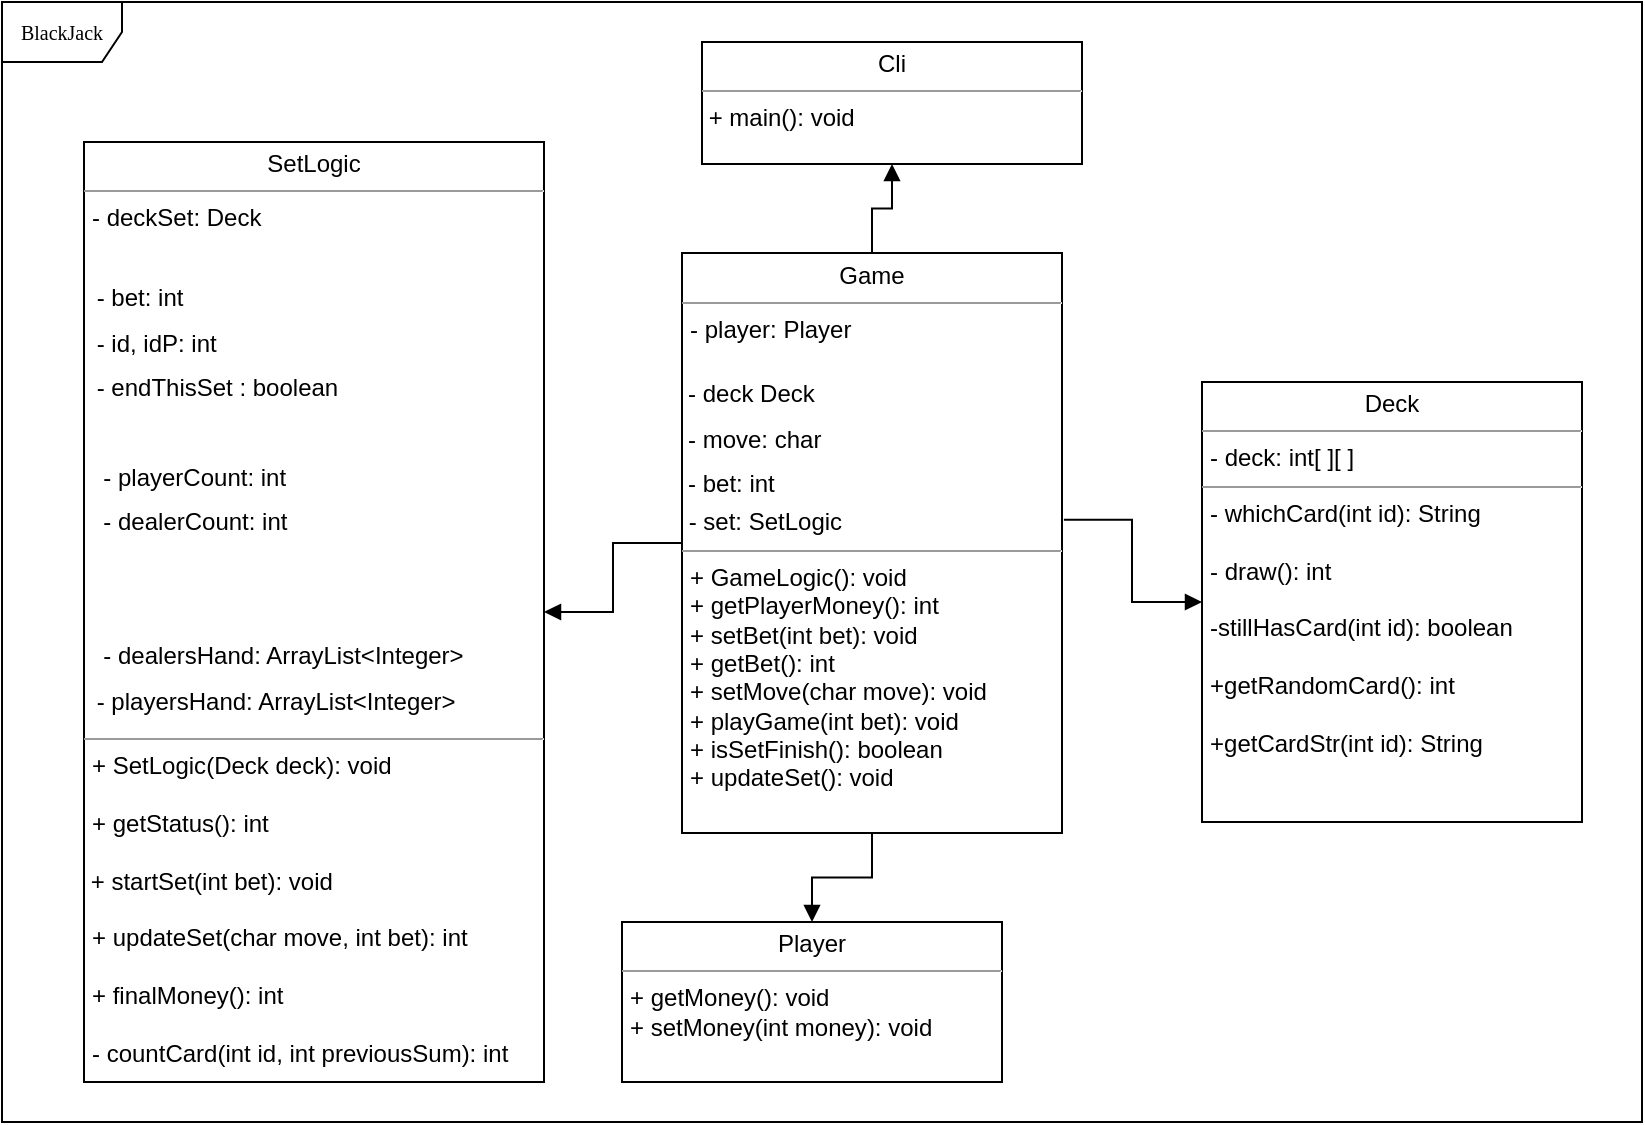 <mxfile version="12.1.3" type="device" pages="1"><diagram name="Page-1" id="c4acf3e9-155e-7222-9cf6-157b1a14988f"><mxGraphModel dx="1039" dy="613" grid="1" gridSize="10" guides="1" tooltips="1" connect="1" arrows="1" fold="1" page="1" pageScale="1" pageWidth="850" pageHeight="1100" background="#ffffff" math="0" shadow="0"><root><mxCell id="0"/><mxCell id="1" parent="0"/><mxCell id="17acba5748e5396b-1" value="BlackJack" style="shape=umlFrame;whiteSpace=wrap;html=1;rounded=0;shadow=0;comic=0;labelBackgroundColor=none;strokeColor=#000000;strokeWidth=1;fillColor=#ffffff;fontFamily=Verdana;fontSize=10;fontColor=#000000;align=center;" parent="1" vertex="1"><mxGeometry x="20" y="20" width="820" height="560" as="geometry"/></mxCell><mxCell id="5d2195bd80daf111-34" style="edgeStyle=orthogonalEdgeStyle;rounded=0;html=1;dashed=1;labelBackgroundColor=none;startFill=0;endArrow=open;endFill=0;endSize=10;fontFamily=Verdana;fontSize=10;" parent="1" source="5d2195bd80daf111-11" edge="1"><mxGeometry relative="1" as="geometry"><Array as="points"><mxPoint x="410" y="1029"/><mxPoint x="410" y="1029"/></Array><mxPoint x="490" y="1029" as="targetPoint"/></mxGeometry></mxCell><mxCell id="5d2195bd80daf111-15" value="&lt;p style=&quot;margin: 0px ; margin-top: 4px ; text-align: center&quot;&gt;Game&lt;br&gt;&lt;/p&gt;&lt;hr size=&quot;1&quot;&gt;&lt;p style=&quot;margin: 0px ; margin-left: 4px&quot;&gt; &lt;span class=&quot;pl-k&quot;&gt;-&lt;/span&gt; &lt;span class=&quot;pl-smi&quot;&gt;p&lt;/span&gt;layer: Player&lt;/p&gt;&lt;p style=&quot;margin: 0px ; margin-left: 4px&quot;&gt;&lt;br&gt;&lt;/p&gt;&lt;table class=&quot;highlight tab-size js-file-line-container&quot;&gt;&lt;tbody&gt;&lt;tr&gt;&lt;td id=&quot;LC6&quot; class=&quot;blob-code blob-code-inner js-file-line&quot;&gt;- &lt;span class=&quot;pl-smi&quot;&gt;&lt;/span&gt; deck Deck&lt;br&gt;&lt;/td&gt;      &lt;/tr&gt;      &lt;tr&gt;        &lt;/tr&gt;&lt;/tbody&gt;&lt;/table&gt;&lt;table class=&quot;highlight tab-size js-file-line-container&quot;&gt;&lt;tbody&gt;&lt;tr&gt;&lt;td id=&quot;LC7&quot; class=&quot;blob-code blob-code-inner js-file-line&quot;&gt;-  move: char&lt;br&gt;&lt;/td&gt;      &lt;/tr&gt;      &lt;tr&gt;        &lt;/tr&gt;&lt;/tbody&gt;&lt;/table&gt;&lt;table class=&quot;highlight tab-size js-file-line-container&quot;&gt;&lt;tbody&gt;&lt;tr&gt;&lt;td id=&quot;LC8&quot; class=&quot;blob-code blob-code-inner js-file-line&quot;&gt;- &lt;span class=&quot;pl-k&quot;&gt;&lt;/span&gt;bet&lt;span class=&quot;pl-k&quot;&gt;: int&lt;/span&gt;&lt;span class=&quot;pl-c1&quot;&gt;&lt;/span&gt;&lt;/td&gt;      &lt;/tr&gt;      &lt;tr&gt;        &lt;/tr&gt;&lt;/tbody&gt;&lt;/table&gt;&amp;nbsp;- set: SetLogic&lt;br&gt;&lt;hr size=&quot;1&quot;&gt;&lt;p style=&quot;margin: 0px ; margin-left: 4px&quot;&gt;+ &lt;span class=&quot;pl-en&quot;&gt;GameLogic&lt;/span&gt;(): void&lt;br&gt;&lt;/p&gt;&lt;p style=&quot;margin: 0px ; margin-left: 4px&quot;&gt;+&lt;span class=&quot;pl-en&quot;&gt; getPlayerMoney(): int&lt;/span&gt;&lt;/p&gt;&lt;p style=&quot;margin: 0px ; margin-left: 4px&quot;&gt;&lt;span class=&quot;pl-en&quot;&gt;+&lt;/span&gt;&lt;span class=&quot;pl-en&quot;&gt;&lt;span class=&quot;pl-k&quot;&gt;&lt;/span&gt; &lt;span class=&quot;pl-en&quot;&gt;setBet&lt;/span&gt;(&lt;span class=&quot;pl-k&quot;&gt;int&lt;/span&gt; &lt;span class=&quot;pl-v&quot;&gt;bet&lt;/span&gt;): void&lt;br&gt;&lt;/span&gt;&lt;/p&gt;&lt;p style=&quot;margin: 0px ; margin-left: 4px&quot;&gt;&lt;span class=&quot;pl-en&quot;&gt;+&lt;/span&gt;&lt;span class=&quot;pl-en&quot;&gt;&lt;span class=&quot;pl-k&quot;&gt;&lt;/span&gt; g&lt;span class=&quot;pl-en&quot;&gt;etBet&lt;/span&gt;(&lt;span class=&quot;pl-v&quot;&gt;&lt;/span&gt;): int&lt;br&gt;&lt;/span&gt;&lt;/p&gt;&lt;p style=&quot;margin: 0px ; margin-left: 4px&quot;&gt;&lt;span class=&quot;pl-en&quot;&gt;+&lt;/span&gt; &lt;span class=&quot;pl-en&quot;&gt;&lt;span class=&quot;pl-en&quot;&gt;setMove&lt;/span&gt;(&lt;span class=&quot;pl-k&quot;&gt;char&lt;/span&gt; &lt;span class=&quot;pl-v&quot;&gt;move&lt;/span&gt;): void&lt;br&gt;&lt;/span&gt;&lt;/p&gt;&lt;p style=&quot;margin: 0px ; margin-left: 4px&quot;&gt;+ &lt;span class=&quot;pl-en&quot;&gt;playGame&lt;/span&gt;(&lt;span class=&quot;pl-k&quot;&gt;int&lt;/span&gt; &lt;span class=&quot;pl-v&quot;&gt;bet&lt;/span&gt;): void&lt;br&gt;&lt;/p&gt;&lt;p style=&quot;margin: 0px ; margin-left: 4px&quot;&gt;+ &lt;span class=&quot;pl-en&quot;&gt;isSetFinish&lt;/span&gt;(): boolean&lt;/p&gt;&lt;p style=&quot;margin: 0px ; margin-left: 4px&quot;&gt;+&lt;span class=&quot;pl-k&quot;&gt;&lt;/span&gt; &lt;span class=&quot;pl-en&quot;&gt;updateSet&lt;/span&gt;(): void&lt;br&gt;&lt;/p&gt;" style="verticalAlign=top;align=left;overflow=fill;fontSize=12;fontFamily=Helvetica;html=1;rounded=0;shadow=0;comic=0;labelBackgroundColor=none;strokeColor=#000000;strokeWidth=1;fillColor=#ffffff;" parent="1" vertex="1"><mxGeometry x="360" y="145.5" width="190" height="290" as="geometry"/></mxCell><mxCell id="QR_b7OjHdspd_UW8mUvb-8" style="edgeStyle=orthogonalEdgeStyle;rounded=0;orthogonalLoop=1;jettySize=auto;html=1;startArrow=block;startFill=1;endArrow=none;endFill=0;" edge="1" parent="1" source="5d2195bd80daf111-19" target="5d2195bd80daf111-15"><mxGeometry relative="1" as="geometry"/></mxCell><mxCell id="5d2195bd80daf111-19" value="&lt;p style=&quot;margin: 0px ; margin-top: 4px ; text-align: center&quot;&gt;SetLogic&lt;/p&gt;&lt;hr size=&quot;1&quot;&gt;&lt;p style=&quot;margin: 0px ; margin-left: 4px&quot;&gt;&lt;span class=&quot;pl-k&quot;&gt;-&lt;/span&gt; deckSet: Deck&lt;/p&gt;&lt;table class=&quot;highlight tab-size js-file-line-container&quot;&gt;&lt;tbody&gt;&lt;tr&gt;&lt;td id=&quot;LC6&quot; class=&quot;blob-code blob-code-inner js-file-line&quot;&gt;&lt;br&gt;&lt;/td&gt;&lt;/tr&gt;&lt;tr&gt;&lt;/tr&gt;&lt;/tbody&gt;&lt;/table&gt;&lt;table class=&quot;highlight tab-size js-file-line-container&quot;&gt;&lt;tbody&gt;&lt;tr&gt;&lt;td id=&quot;LC7&quot; class=&quot;blob-code blob-code-inner js-file-line&quot;&gt;&amp;nbsp;-&lt;span class=&quot;pl-k&quot;&gt;&lt;/span&gt; bet: int&lt;br&gt;&lt;/td&gt;      &lt;/tr&gt;      &lt;tr&gt;        &lt;/tr&gt;&lt;/tbody&gt;&lt;/table&gt;&lt;table class=&quot;highlight tab-size js-file-line-container&quot;&gt;&lt;tbody&gt;&lt;tr&gt;&lt;td id=&quot;LC8&quot; class=&quot;blob-code blob-code-inner js-file-line&quot;&gt;&amp;nbsp;- id, idP: int&lt;/td&gt;      &lt;/tr&gt;      &lt;tr&gt;        &lt;/tr&gt;&lt;/tbody&gt;&lt;/table&gt;&lt;table class=&quot;highlight tab-size js-file-line-container&quot;&gt;&lt;tbody&gt;&lt;tr&gt;&lt;td id=&quot;LC9&quot; class=&quot;blob-code blob-code-inner js-file-line&quot;&gt;&amp;nbsp;&lt;span class=&quot;pl-k&quot;&gt;-&lt;/span&gt; endThisSet&amp;nbsp;: boolean&lt;br&gt;&lt;/td&gt;      &lt;/tr&gt;      &lt;tr&gt;        &lt;/tr&gt;&lt;/tbody&gt;&lt;/table&gt;&lt;table class=&quot;highlight tab-size js-file-line-container&quot;&gt;&lt;tbody&gt;&lt;tr&gt;&lt;td id=&quot;LC10&quot; class=&quot;blob-code blob-code-inner js-file-line&quot;&gt;&lt;br&gt;&lt;/td&gt;&lt;/tr&gt;&lt;tr&gt;&lt;/tr&gt;&lt;/tbody&gt;&lt;/table&gt;&lt;table class=&quot;highlight tab-size js-file-line-container&quot;&gt;&lt;tbody&gt;&lt;tr&gt;&lt;td id=&quot;LC11&quot; class=&quot;blob-code blob-code-inner js-file-line&quot;&gt;&amp;nbsp; - playerCount: int&lt;br&gt;&lt;/td&gt;      &lt;/tr&gt;      &lt;tr&gt;        &lt;/tr&gt;&lt;/tbody&gt;&lt;/table&gt;&lt;table class=&quot;highlight tab-size js-file-line-container&quot;&gt;&lt;tbody&gt;&lt;tr&gt;&lt;td id=&quot;LC12&quot; class=&quot;blob-code blob-code-inner js-file-line&quot;&gt;&amp;nbsp; - &lt;span class=&quot;pl-k&quot;&gt;&lt;/span&gt; dealerCount: int&lt;/td&gt;&lt;/tr&gt;&lt;tr&gt;&lt;/tr&gt;&lt;/tbody&gt;&lt;/table&gt;&lt;table class=&quot;highlight tab-size js-file-line-container&quot;&gt;&lt;tbody&gt;&lt;tr&gt;&lt;td id=&quot;LC13&quot; class=&quot;blob-code blob-code-inner js-file-line&quot;&gt;&lt;br&gt;&lt;/td&gt;&lt;/tr&gt;&lt;tr&gt;&lt;/tr&gt;&lt;/tbody&gt;&lt;/table&gt;&lt;table class=&quot;highlight tab-size js-file-line-container&quot;&gt;&lt;tbody&gt;&lt;tr&gt;&lt;td id=&quot;LC14&quot; class=&quot;blob-code blob-code-inner js-file-line&quot;&gt;&lt;br&gt;&lt;/td&gt;&lt;/tr&gt;&lt;tr&gt;&lt;/tr&gt;&lt;/tbody&gt;&lt;/table&gt;&lt;table class=&quot;highlight tab-size js-file-line-container&quot;&gt;&lt;tbody&gt;&lt;tr&gt;&lt;td id=&quot;LC15&quot; class=&quot;blob-code blob-code-inner js-file-line&quot;&gt;&amp;nbsp;    -&lt;span class=&quot;pl-k&quot;&gt;&lt;/span&gt; dealersHand&lt;span class=&quot;pl-k&quot;&gt;:&lt;/span&gt; &lt;span class=&quot;pl-k&quot;&gt;ArrayList&amp;lt;&lt;span class=&quot;pl-smi&quot;&gt;Integer&lt;/span&gt;&amp;gt;&lt;/span&gt;&lt;/td&gt;      &lt;/tr&gt;      &lt;tr&gt;        &lt;/tr&gt;&lt;/tbody&gt;&lt;/table&gt;&lt;table class=&quot;highlight tab-size js-file-line-container&quot;&gt;&lt;tbody&gt;&lt;tr&gt;&lt;td id=&quot;LC16&quot; class=&quot;blob-code blob-code-inner js-file-line&quot;&gt;&amp;nbsp;-&lt;span class=&quot;pl-k&quot;&gt;&lt;/span&gt; playersHand: &lt;span class=&quot;pl-k&quot;&gt;ArrayList&amp;lt;&lt;span class=&quot;pl-smi&quot;&gt;Integer&lt;/span&gt;&amp;gt;&lt;/span&gt;&lt;/td&gt;      &lt;/tr&gt;      &lt;tr&gt;        &lt;/tr&gt;&lt;/tbody&gt;&lt;/table&gt;&lt;hr size=&quot;1&quot;&gt;&lt;p style=&quot;margin: 0px ; margin-left: 4px&quot;&gt;+&lt;span class=&quot;pl-en&quot;&gt; SetLogic&lt;/span&gt;(&lt;span class=&quot;pl-smi&quot;&gt;Deck&lt;/span&gt; &lt;span class=&quot;pl-v&quot;&gt;deck&lt;/span&gt;): void&lt;/p&gt;&lt;p style=&quot;margin: 0px ; margin-left: 4px&quot;&gt;&lt;br&gt;&lt;/p&gt;&lt;p style=&quot;margin: 0px ; margin-left: 4px&quot;&gt;+ &lt;span class=&quot;pl-en&quot;&gt;getStatus&lt;/span&gt;(): int&lt;br&gt;&lt;/p&gt;&lt;div&gt;&amp;nbsp;&lt;/div&gt;&lt;div&gt;&amp;nbsp;+ &lt;span class=&quot;pl-en&quot;&gt;startSet&lt;/span&gt;(&lt;span class=&quot;pl-k&quot;&gt;int&lt;/span&gt; &lt;span class=&quot;pl-v&quot;&gt;bet&lt;/span&gt;): void&lt;/div&gt;&lt;p style=&quot;margin: 0px ; margin-left: 4px&quot;&gt;&lt;span class=&quot;pl-en&quot;&gt;&lt;br&gt;&lt;/span&gt;&lt;/p&gt;&lt;p style=&quot;margin: 0px ; margin-left: 4px&quot;&gt;&lt;span class=&quot;pl-en&quot;&gt;+ updateSet&lt;/span&gt;(&lt;span class=&quot;pl-k&quot;&gt;char&lt;/span&gt; &lt;span class=&quot;pl-v&quot;&gt;move&lt;/span&gt;, &lt;span class=&quot;pl-k&quot;&gt;int&lt;/span&gt; &lt;span class=&quot;pl-v&quot;&gt;bet&lt;/span&gt;): int&lt;/p&gt;&lt;p style=&quot;margin: 0px ; margin-left: 4px&quot;&gt;&lt;br&gt;&lt;/p&gt;&lt;p style=&quot;margin: 0px ; margin-left: 4px&quot;&gt;+ &lt;span class=&quot;pl-en&quot;&gt;finalMoney(): int&lt;br&gt;&lt;/span&gt;&lt;/p&gt;&lt;p style=&quot;margin: 0px ; margin-left: 4px&quot;&gt;&lt;br&gt;&lt;/p&gt;&lt;p style=&quot;margin: 0px ; margin-left: 4px&quot;&gt;-&lt;span class=&quot;pl-en&quot;&gt; countCard&lt;/span&gt;(&lt;span class=&quot;pl-k&quot;&gt;int&lt;/span&gt; &lt;span class=&quot;pl-v&quot;&gt;id&lt;/span&gt;, &lt;span class=&quot;pl-k&quot;&gt;int&lt;/span&gt; &lt;span class=&quot;pl-v&quot;&gt;previousSum&lt;/span&gt;): int&lt;/p&gt;&lt;p style=&quot;margin: 0px ; margin-left: 4px&quot;&gt;&lt;span class=&quot;pl-en&quot;&gt;&lt;/span&gt;&lt;/p&gt;" style="verticalAlign=top;align=left;overflow=fill;fontSize=12;fontFamily=Helvetica;html=1;rounded=0;shadow=0;comic=0;labelBackgroundColor=none;strokeColor=#000000;strokeWidth=1;fillColor=#ffffff;" parent="1" vertex="1"><mxGeometry x="61" y="90" width="230" height="470" as="geometry"/></mxCell><mxCell id="QR_b7OjHdspd_UW8mUvb-10" style="edgeStyle=orthogonalEdgeStyle;rounded=0;orthogonalLoop=1;jettySize=auto;html=1;startArrow=block;startFill=1;endArrow=none;endFill=0;" edge="1" parent="1" source="QR_b7OjHdspd_UW8mUvb-5" target="5d2195bd80daf111-15"><mxGeometry relative="1" as="geometry"/></mxCell><mxCell id="QR_b7OjHdspd_UW8mUvb-5" value="&lt;p style=&quot;margin: 0px ; margin-top: 4px ; text-align: center&quot;&gt;Cli&lt;br&gt;&lt;/p&gt;&lt;hr size=&quot;1&quot;&gt;&lt;div&gt;&amp;nbsp;+ main(): void&lt;/div&gt;" style="verticalAlign=top;align=left;overflow=fill;fontSize=12;fontFamily=Helvetica;html=1;rounded=0;shadow=0;comic=0;labelBackgroundColor=none;strokeColor=#000000;strokeWidth=1;fillColor=#ffffff;" vertex="1" parent="1"><mxGeometry x="370" y="40" width="190" height="61" as="geometry"/></mxCell><mxCell id="QR_b7OjHdspd_UW8mUvb-9" style="edgeStyle=orthogonalEdgeStyle;rounded=0;orthogonalLoop=1;jettySize=auto;html=1;entryX=1.005;entryY=0.46;entryDx=0;entryDy=0;entryPerimeter=0;startArrow=block;startFill=1;endArrow=none;endFill=0;" edge="1" parent="1" source="QR_b7OjHdspd_UW8mUvb-6" target="5d2195bd80daf111-15"><mxGeometry relative="1" as="geometry"/></mxCell><mxCell id="QR_b7OjHdspd_UW8mUvb-6" value="&lt;p style=&quot;margin: 0px ; margin-top: 4px ; text-align: center&quot;&gt;Deck&lt;br&gt;&lt;/p&gt;&lt;hr size=&quot;1&quot;&gt;&lt;p style=&quot;margin: 0px ; margin-left: 4px&quot;&gt;- deck: int[ ][ ]&lt;br&gt;&lt;/p&gt;&lt;hr size=&quot;1&quot;&gt;&lt;p style=&quot;margin: 0px ; margin-left: 4px&quot;&gt;- &lt;span class=&quot;pl-en&quot;&gt;whichCard(int id): String&lt;/span&gt;&lt;/p&gt;&lt;p style=&quot;margin: 0px ; margin-left: 4px&quot;&gt;&lt;br&gt;- draw(): int&lt;/p&gt;&lt;p style=&quot;margin: 0px ; margin-left: 4px&quot;&gt;&lt;br&gt;&lt;/p&gt;&lt;p style=&quot;margin: 0px ; margin-left: 4px&quot;&gt;-stillHasCard(int id): boolean &lt;br&gt;&lt;/p&gt;&lt;p style=&quot;margin: 0px ; margin-left: 4px&quot;&gt;&lt;br&gt;&lt;/p&gt;&lt;p style=&quot;margin: 0px ; margin-left: 4px&quot;&gt;+&lt;span class=&quot;pl-en&quot;&gt;getRandomCard(): int&lt;/span&gt;&lt;/p&gt;&lt;p style=&quot;margin: 0px ; margin-left: 4px&quot;&gt;&lt;span class=&quot;pl-en&quot;&gt;&lt;br&gt;&lt;/span&gt;&lt;/p&gt;&lt;p style=&quot;margin: 0px ; margin-left: 4px&quot;&gt;&lt;span class=&quot;pl-en&quot;&gt;+&lt;/span&gt;&lt;span class=&quot;pl-en&quot;&gt;&lt;span class=&quot;pl-en&quot;&gt;getCardStr&lt;/span&gt;(&lt;span class=&quot;pl-k&quot;&gt;int&lt;/span&gt; &lt;span class=&quot;pl-v&quot;&gt;id&lt;/span&gt;): String&lt;br&gt;&lt;/span&gt;&lt;/p&gt;" style="verticalAlign=top;align=left;overflow=fill;fontSize=12;fontFamily=Helvetica;html=1;rounded=0;shadow=0;comic=0;labelBackgroundColor=none;strokeColor=#000000;strokeWidth=1;fillColor=#ffffff;" vertex="1" parent="1"><mxGeometry x="620" y="210" width="190" height="220" as="geometry"/></mxCell><mxCell id="QR_b7OjHdspd_UW8mUvb-11" style="edgeStyle=orthogonalEdgeStyle;rounded=0;orthogonalLoop=1;jettySize=auto;html=1;entryX=0.5;entryY=1;entryDx=0;entryDy=0;startArrow=block;startFill=1;endArrow=none;endFill=0;" edge="1" parent="1" source="QR_b7OjHdspd_UW8mUvb-7" target="5d2195bd80daf111-15"><mxGeometry relative="1" as="geometry"/></mxCell><mxCell id="QR_b7OjHdspd_UW8mUvb-7" value="&lt;p style=&quot;margin: 0px ; margin-top: 4px ; text-align: center&quot;&gt;Player&lt;/p&gt;&lt;hr size=&quot;1&quot;&gt;&lt;p style=&quot;margin: 0px ; margin-left: 4px&quot;&gt;+ getMoney(): void&lt;br&gt;+ &lt;span class=&quot;pl-en&quot;&gt;setMoney&lt;/span&gt;(&lt;span class=&quot;pl-k&quot;&gt;int&lt;/span&gt; &lt;span class=&quot;pl-v&quot;&gt;money&lt;/span&gt;): void&lt;br&gt;&lt;/p&gt;" style="verticalAlign=top;align=left;overflow=fill;fontSize=12;fontFamily=Helvetica;html=1;rounded=0;shadow=0;comic=0;labelBackgroundColor=none;strokeColor=#000000;strokeWidth=1;fillColor=#ffffff;" vertex="1" parent="1"><mxGeometry x="330" y="480" width="190" height="80" as="geometry"/></mxCell></root></mxGraphModel></diagram></mxfile>